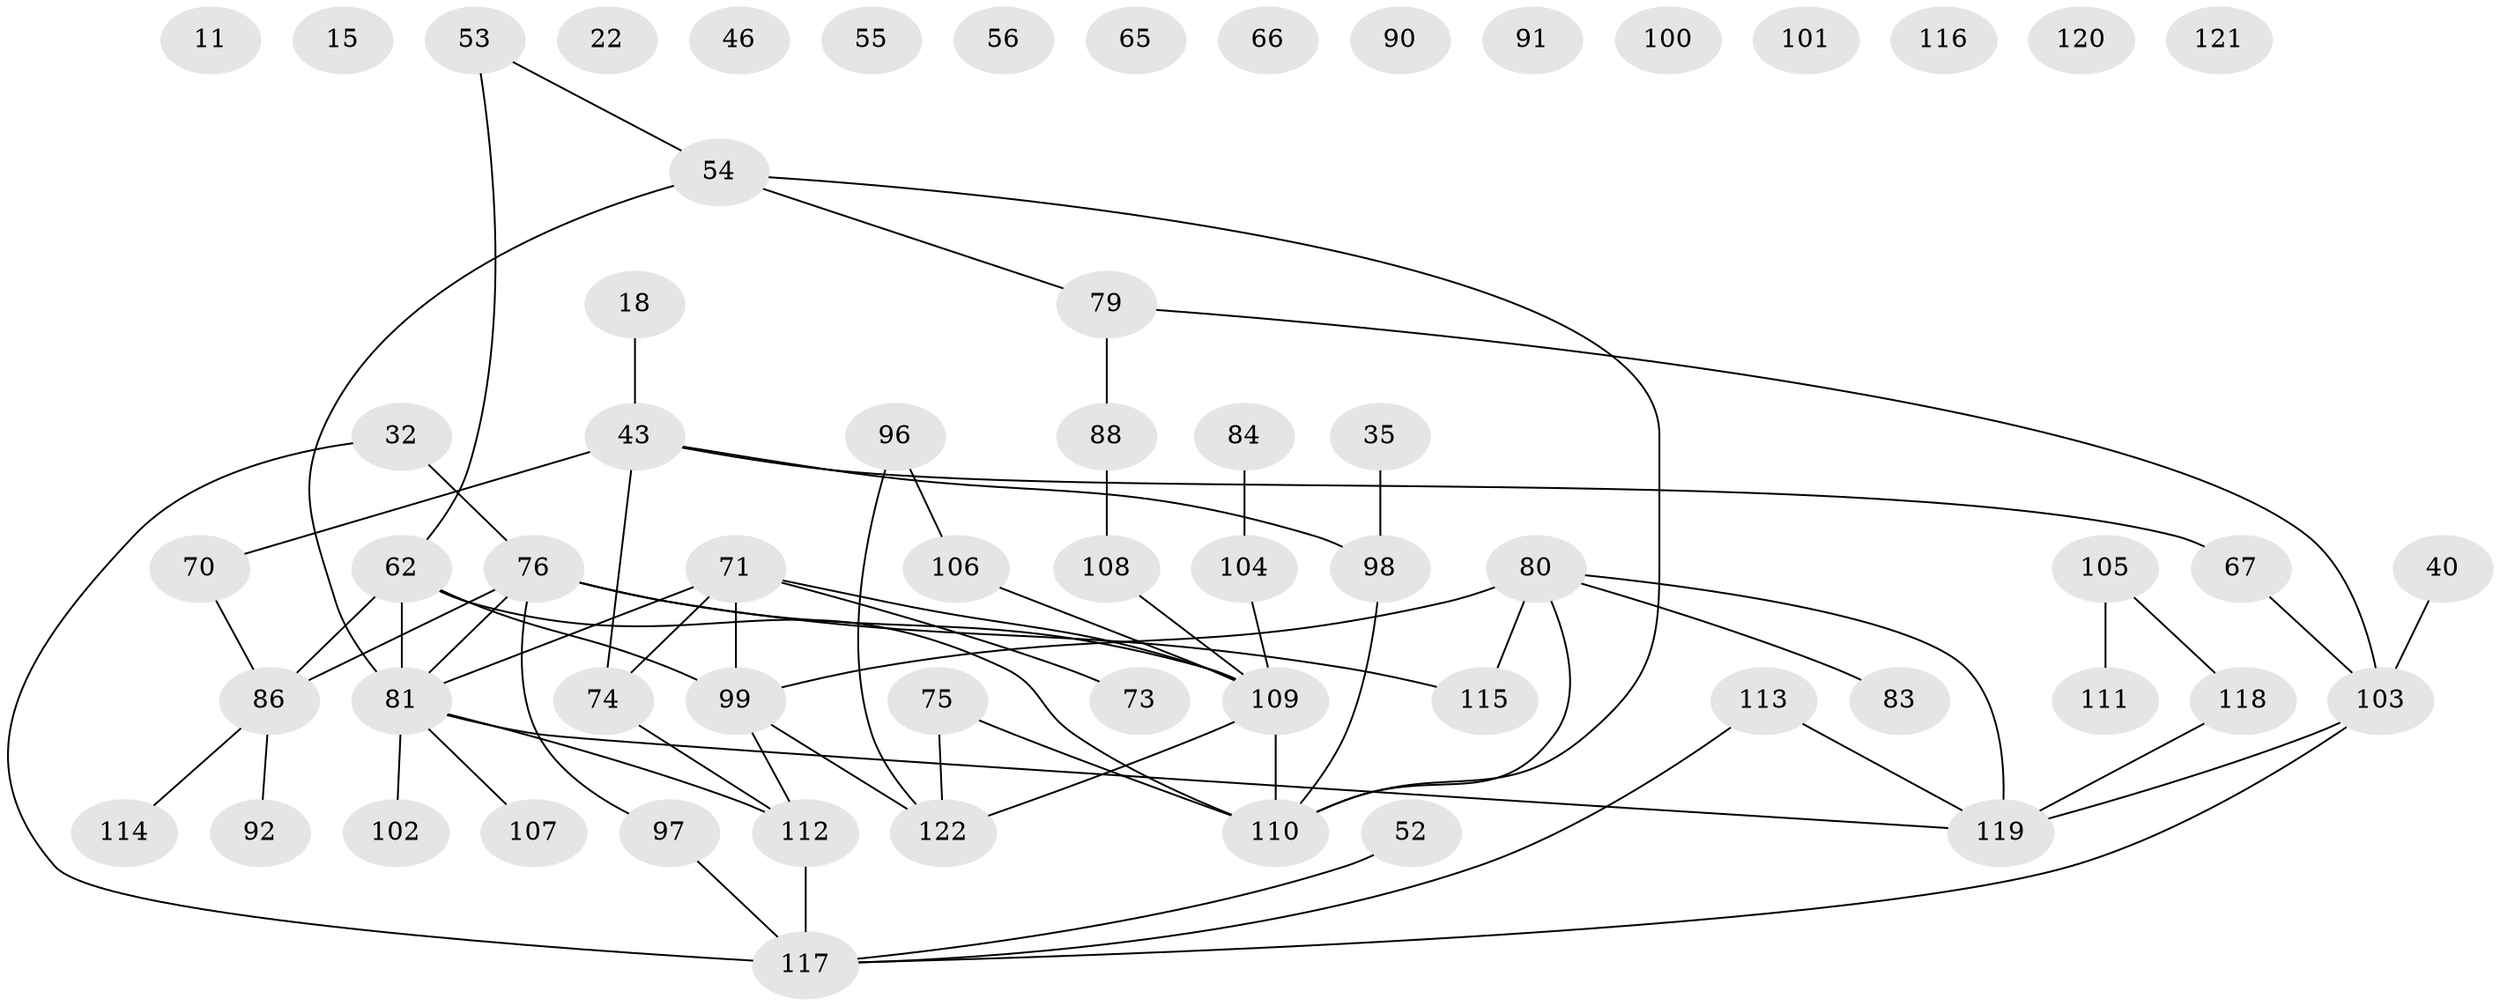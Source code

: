 // original degree distribution, {2: 0.2786885245901639, 3: 0.1885245901639344, 4: 0.08196721311475409, 1: 0.2459016393442623, 0: 0.08196721311475409, 5: 0.09016393442622951, 6: 0.03278688524590164}
// Generated by graph-tools (version 1.1) at 2025/43/03/04/25 21:43:39]
// undirected, 61 vertices, 68 edges
graph export_dot {
graph [start="1"]
  node [color=gray90,style=filled];
  11;
  15;
  18;
  22;
  32;
  35;
  40 [super="+20"];
  43 [super="+4+19"];
  46 [super="+38"];
  52 [super="+45"];
  53;
  54 [super="+33"];
  55 [super="+27+44"];
  56;
  62;
  65 [super="+5"];
  66 [super="+42"];
  67;
  70 [super="+37"];
  71 [super="+30"];
  73;
  74;
  75;
  76 [super="+7"];
  79 [super="+47"];
  80 [super="+16"];
  81 [super="+58+60"];
  83;
  84;
  86 [super="+72+78"];
  88 [super="+50"];
  90;
  91;
  92;
  96;
  97 [super="+29"];
  98 [super="+13"];
  99 [super="+95"];
  100 [super="+24"];
  101;
  102;
  103 [super="+59"];
  104;
  105;
  106;
  107;
  108;
  109 [super="+21+25"];
  110 [super="+87+23+63+57"];
  111;
  112 [super="+89"];
  113 [super="+93"];
  114;
  115;
  116;
  117 [super="+64+85+48"];
  118;
  119 [super="+68+69+82+94"];
  120;
  121;
  122 [super="+51"];
  18 -- 43;
  32 -- 76;
  32 -- 117;
  35 -- 98;
  40 -- 103;
  43 -- 67;
  43 -- 74 [weight=3];
  43 -- 98 [weight=2];
  43 -- 70;
  52 -- 117;
  53 -- 62;
  53 -- 54;
  54 -- 79 [weight=2];
  54 -- 81 [weight=2];
  54 -- 110;
  62 -- 110;
  62 -- 99;
  62 -- 86 [weight=2];
  62 -- 81;
  67 -- 103;
  70 -- 86;
  71 -- 73;
  71 -- 74;
  71 -- 99;
  71 -- 109;
  71 -- 81;
  74 -- 112;
  75 -- 110;
  75 -- 122;
  76 -- 86 [weight=2];
  76 -- 97;
  76 -- 115;
  76 -- 109 [weight=2];
  76 -- 81;
  79 -- 88;
  79 -- 103 [weight=2];
  80 -- 115;
  80 -- 119;
  80 -- 99 [weight=2];
  80 -- 83;
  80 -- 110;
  81 -- 102;
  81 -- 107;
  81 -- 112 [weight=2];
  81 -- 119;
  84 -- 104;
  86 -- 114;
  86 -- 92;
  88 -- 108;
  96 -- 106;
  96 -- 122;
  97 -- 117 [weight=3];
  98 -- 110;
  99 -- 112;
  99 -- 122;
  103 -- 119;
  103 -- 117 [weight=2];
  104 -- 109;
  105 -- 111;
  105 -- 118;
  106 -- 109;
  108 -- 109;
  109 -- 122;
  109 -- 110;
  112 -- 117;
  113 -- 117;
  113 -- 119;
  118 -- 119;
}
